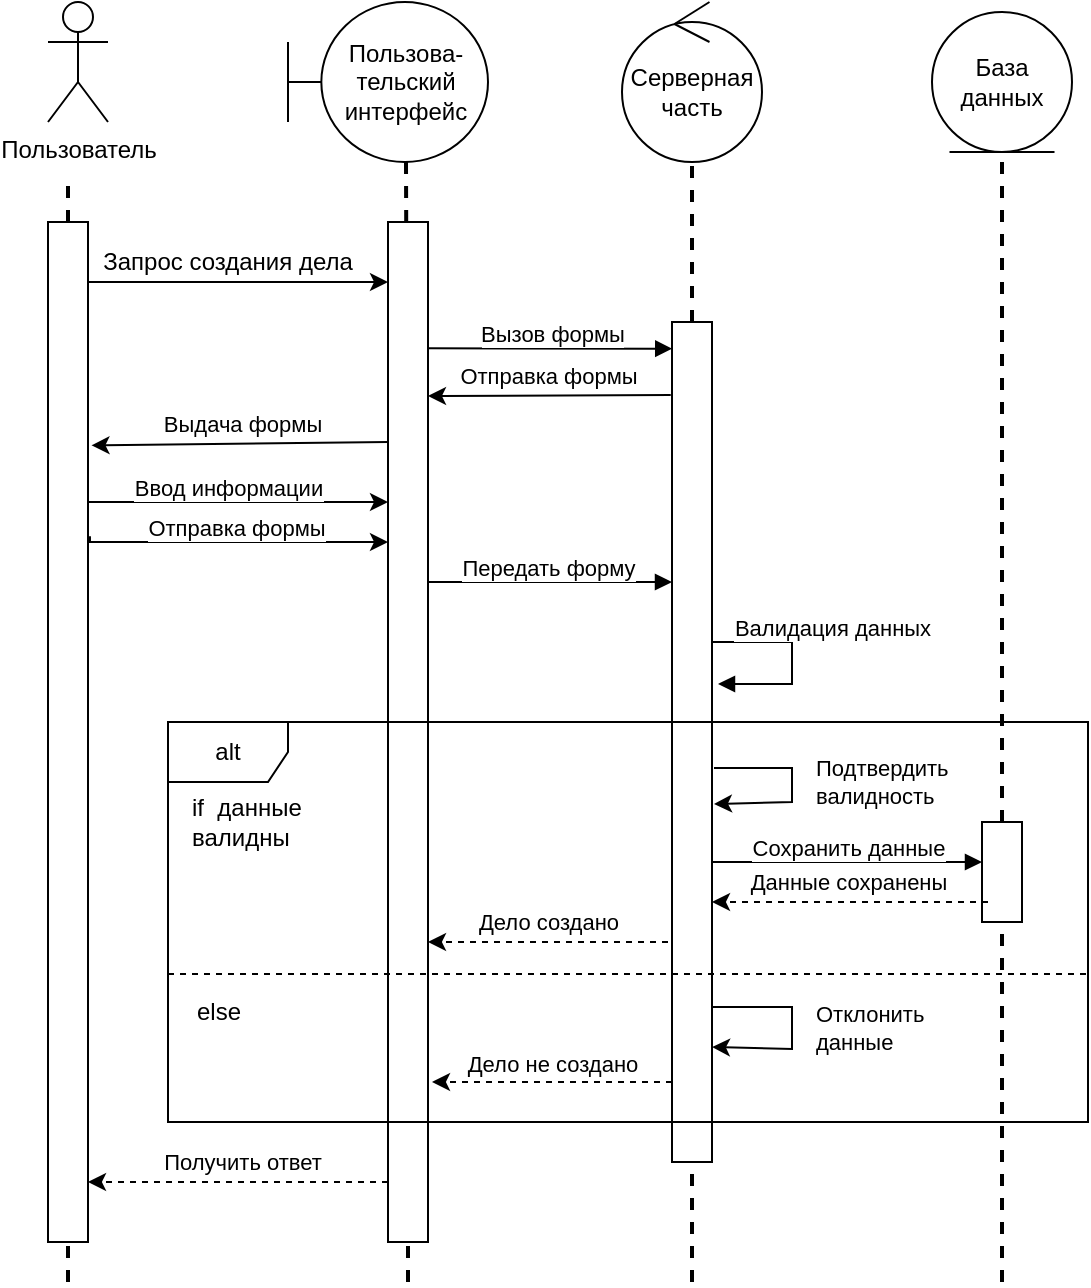 <mxfile version="21.2.8" type="device">
  <diagram id="CVpzIZxZ6FQc-zkJlyMm" name="Страница 1">
    <mxGraphModel dx="1691" dy="556" grid="1" gridSize="10" guides="1" tooltips="1" connect="1" arrows="1" fold="1" page="1" pageScale="1" pageWidth="827" pageHeight="1169" math="0" shadow="0">
      <root>
        <mxCell id="0" />
        <mxCell id="1" parent="0" />
        <mxCell id="GgT9fDXqA0Cxmzo699EA-2" value="Пользователь" style="shape=umlActor;verticalLabelPosition=bottom;verticalAlign=top;html=1;outlineConnect=0;" parent="1" vertex="1">
          <mxGeometry x="-700" y="10" width="30" height="60" as="geometry" />
        </mxCell>
        <mxCell id="GgT9fDXqA0Cxmzo699EA-5" value="Запрос создания дела" style="text;html=1;strokeColor=none;fillColor=none;align=center;verticalAlign=middle;whiteSpace=wrap;rounded=0;" parent="1" vertex="1">
          <mxGeometry x="-700" y="120" width="180" height="40" as="geometry" />
        </mxCell>
        <mxCell id="Dryz8J-gVgUKQ2lueqJI-1" value="Пользова-&lt;br&gt;тельский интерфейс" style="shape=umlBoundary;whiteSpace=wrap;html=1;" parent="1" vertex="1">
          <mxGeometry x="-580" y="10" width="100" height="80" as="geometry" />
        </mxCell>
        <mxCell id="Dryz8J-gVgUKQ2lueqJI-2" value="База данных" style="ellipse;shape=umlEntity;whiteSpace=wrap;html=1;" parent="1" vertex="1">
          <mxGeometry x="-258" y="15" width="70" height="70" as="geometry" />
        </mxCell>
        <mxCell id="80jDLiHwljJUnVOSaJOS-2" value="" style="endArrow=none;dashed=1;html=1;strokeWidth=2;rounded=0;startArrow=none;" parent="1" source="80jDLiHwljJUnVOSaJOS-10" edge="1">
          <mxGeometry width="50" height="50" relative="1" as="geometry">
            <mxPoint x="-520.66" y="1170" as="sourcePoint" />
            <mxPoint x="-521" y="90" as="targetPoint" />
          </mxGeometry>
        </mxCell>
        <mxCell id="80jDLiHwljJUnVOSaJOS-3" value="" style="endArrow=none;dashed=1;html=1;strokeWidth=2;rounded=0;startArrow=none;" parent="1" source="80jDLiHwljJUnVOSaJOS-12" target="Dryz8J-gVgUKQ2lueqJI-2" edge="1">
          <mxGeometry width="50" height="50" relative="1" as="geometry">
            <mxPoint x="-68.16" y="1170" as="sourcePoint" />
            <mxPoint x="-68.5" y="90.0" as="targetPoint" />
          </mxGeometry>
        </mxCell>
        <mxCell id="80jDLiHwljJUnVOSaJOS-4" value="" style="endArrow=none;dashed=1;html=1;strokeWidth=2;rounded=0;startArrow=none;" parent="1" source="80jDLiHwljJUnVOSaJOS-5" edge="1">
          <mxGeometry width="50" height="50" relative="1" as="geometry">
            <mxPoint x="-720" y="1170" as="sourcePoint" />
            <mxPoint x="-690" y="100" as="targetPoint" />
          </mxGeometry>
        </mxCell>
        <mxCell id="80jDLiHwljJUnVOSaJOS-7" value="" style="endArrow=classic;endFill=1;html=1;edgeStyle=orthogonalEdgeStyle;align=left;verticalAlign=top;rounded=0;" parent="1" source="80jDLiHwljJUnVOSaJOS-5" target="80jDLiHwljJUnVOSaJOS-10" edge="1">
          <mxGeometry x="-1" relative="1" as="geometry">
            <mxPoint x="-710" y="170" as="sourcePoint" />
            <mxPoint x="-540" y="190" as="targetPoint" />
            <Array as="points">
              <mxPoint x="-620" y="150" />
              <mxPoint x="-620" y="150" />
            </Array>
          </mxGeometry>
        </mxCell>
        <mxCell id="80jDLiHwljJUnVOSaJOS-39" style="edgeStyle=orthogonalEdgeStyle;rounded=0;orthogonalLoop=1;jettySize=auto;html=1;" parent="1" edge="1">
          <mxGeometry relative="1" as="geometry">
            <mxPoint x="190" y="670" as="targetPoint" />
          </mxGeometry>
        </mxCell>
        <mxCell id="mZSnBwAnfPJ0Uy06w7GG-2" value="Вызов формы" style="endArrow=block;endFill=1;html=1;align=center;verticalAlign=top;rounded=0;entryX=0.006;entryY=0.016;entryDx=0;entryDy=0;entryPerimeter=0;exitX=0.968;exitY=0.112;exitDx=0;exitDy=0;exitPerimeter=0;" parent="1" edge="1">
          <mxGeometry x="0.015" y="20" relative="1" as="geometry">
            <mxPoint x="-510.64" y="183.12" as="sourcePoint" />
            <mxPoint x="-387.88" y="183.36" as="targetPoint" />
            <mxPoint as="offset" />
          </mxGeometry>
        </mxCell>
        <mxCell id="mZSnBwAnfPJ0Uy06w7GG-17" value="" style="endArrow=none;dashed=1;html=1;strokeWidth=2;rounded=0;startArrow=none;" parent="1" source="mZSnBwAnfPJ0Uy06w7GG-21" target="8Y3LxIUDOonehGjc2qs5-1" edge="1">
          <mxGeometry width="50" height="50" relative="1" as="geometry">
            <mxPoint x="-322.16" y="1170" as="sourcePoint" />
            <mxPoint x="-322" y="90" as="targetPoint" />
          </mxGeometry>
        </mxCell>
        <mxCell id="80jDLiHwljJUnVOSaJOS-5" value="" style="rounded=0;whiteSpace=wrap;html=1;" parent="1" vertex="1">
          <mxGeometry x="-700" y="120" width="20" height="510" as="geometry" />
        </mxCell>
        <mxCell id="mZSnBwAnfPJ0Uy06w7GG-19" value="" style="endArrow=none;dashed=1;html=1;strokeWidth=2;rounded=0;startArrow=none;" parent="1" edge="1">
          <mxGeometry width="50" height="50" relative="1" as="geometry">
            <mxPoint x="-690" y="650" as="sourcePoint" />
            <mxPoint x="-690" y="630" as="targetPoint" />
          </mxGeometry>
        </mxCell>
        <mxCell id="80jDLiHwljJUnVOSaJOS-10" value="" style="rounded=0;whiteSpace=wrap;html=1;" parent="1" vertex="1">
          <mxGeometry x="-530" y="120" width="20" height="510" as="geometry" />
        </mxCell>
        <mxCell id="mZSnBwAnfPJ0Uy06w7GG-21" value="" style="rounded=0;whiteSpace=wrap;html=1;" parent="1" vertex="1">
          <mxGeometry x="-388" y="170" width="20" height="420" as="geometry" />
        </mxCell>
        <mxCell id="mZSnBwAnfPJ0Uy06w7GG-22" value="" style="endArrow=none;dashed=1;html=1;strokeWidth=2;rounded=0;startArrow=none;" parent="1" target="mZSnBwAnfPJ0Uy06w7GG-21" edge="1">
          <mxGeometry width="50" height="50" relative="1" as="geometry">
            <mxPoint x="-378" y="650" as="sourcePoint" />
            <mxPoint x="-322.05" y="690" as="targetPoint" />
          </mxGeometry>
        </mxCell>
        <mxCell id="80jDLiHwljJUnVOSaJOS-12" value="" style="rounded=0;whiteSpace=wrap;html=1;" parent="1" vertex="1">
          <mxGeometry x="-233" y="420" width="20" height="50" as="geometry" />
        </mxCell>
        <mxCell id="mZSnBwAnfPJ0Uy06w7GG-23" value="" style="endArrow=none;dashed=1;html=1;strokeWidth=2;rounded=0;startArrow=none;" parent="1" target="80jDLiHwljJUnVOSaJOS-12" edge="1">
          <mxGeometry width="50" height="50" relative="1" as="geometry">
            <mxPoint x="-223" y="650" as="sourcePoint" />
            <mxPoint x="-68.5" y="90.0" as="targetPoint" />
          </mxGeometry>
        </mxCell>
        <mxCell id="8Y3LxIUDOonehGjc2qs5-1" value="Серверная часть" style="ellipse;shape=umlControl;whiteSpace=wrap;html=1;" parent="1" vertex="1">
          <mxGeometry x="-413" y="10" width="70" height="80" as="geometry" />
        </mxCell>
        <mxCell id="2JbgoP7T0dCr4Jy_Mh9x-1" value="Отправка формы" style="rounded=0;orthogonalLoop=1;jettySize=auto;html=1;exitX=-0.031;exitY=0.086;exitDx=0;exitDy=0;exitPerimeter=0;" parent="1" edge="1">
          <mxGeometry x="0.011" y="-10" relative="1" as="geometry">
            <mxPoint x="-388.62" y="206.56" as="sourcePoint" />
            <mxPoint x="-510" y="207" as="targetPoint" />
            <mxPoint as="offset" />
          </mxGeometry>
        </mxCell>
        <mxCell id="2JbgoP7T0dCr4Jy_Mh9x-2" value="Выдача формы" style="rounded=0;orthogonalLoop=1;jettySize=auto;html=1;entryX=1.087;entryY=0.219;entryDx=0;entryDy=0;entryPerimeter=0;" parent="1" target="80jDLiHwljJUnVOSaJOS-5" edge="1">
          <mxGeometry x="-0.016" y="-10" relative="1" as="geometry">
            <mxPoint x="-530" y="230" as="sourcePoint" />
            <mxPoint x="-500" y="220" as="targetPoint" />
            <mxPoint as="offset" />
          </mxGeometry>
        </mxCell>
        <mxCell id="2JbgoP7T0dCr4Jy_Mh9x-4" value="Ввод информации" style="endArrow=classic;endFill=1;html=1;edgeStyle=orthogonalEdgeStyle;align=center;verticalAlign=top;rounded=0;" parent="1" edge="1">
          <mxGeometry x="-0.067" y="20" relative="1" as="geometry">
            <mxPoint x="-680" y="260" as="sourcePoint" />
            <mxPoint x="-530" y="260" as="targetPoint" />
            <Array as="points" />
            <mxPoint as="offset" />
          </mxGeometry>
        </mxCell>
        <mxCell id="2JbgoP7T0dCr4Jy_Mh9x-5" value="Отправка формы" style="endArrow=classic;endFill=1;html=1;edgeStyle=orthogonalEdgeStyle;align=center;verticalAlign=top;rounded=0;exitX=1.049;exitY=0.308;exitDx=0;exitDy=0;exitPerimeter=0;" parent="1" source="80jDLiHwljJUnVOSaJOS-5" edge="1">
          <mxGeometry y="20" relative="1" as="geometry">
            <mxPoint x="-710" y="280" as="sourcePoint" />
            <mxPoint x="-530" y="280" as="targetPoint" />
            <Array as="points">
              <mxPoint x="-679" y="280" />
            </Array>
            <mxPoint as="offset" />
          </mxGeometry>
        </mxCell>
        <mxCell id="2JbgoP7T0dCr4Jy_Mh9x-7" value="Передать форму" style="endArrow=block;endFill=1;html=1;edgeStyle=orthogonalEdgeStyle;align=center;verticalAlign=top;rounded=0;" parent="1" edge="1">
          <mxGeometry x="-0.016" y="20" relative="1" as="geometry">
            <mxPoint x="-510" y="300" as="sourcePoint" />
            <mxPoint x="-388" y="300" as="targetPoint" />
            <Array as="points">
              <mxPoint x="-468" y="300" />
              <mxPoint x="-468" y="300" />
            </Array>
            <mxPoint as="offset" />
          </mxGeometry>
        </mxCell>
        <mxCell id="2JbgoP7T0dCr4Jy_Mh9x-9" value="Валидация данных" style="endArrow=block;endFill=1;html=1;edgeStyle=orthogonalEdgeStyle;align=center;verticalAlign=top;rounded=0;" parent="1" edge="1">
          <mxGeometry x="-0.183" y="28" relative="1" as="geometry">
            <mxPoint x="-368" y="330" as="sourcePoint" />
            <mxPoint x="-365" y="351" as="targetPoint" />
            <Array as="points">
              <mxPoint x="-328" y="330" />
              <mxPoint x="-328" y="351" />
            </Array>
            <mxPoint x="-8" y="-20" as="offset" />
          </mxGeometry>
        </mxCell>
        <mxCell id="2JbgoP7T0dCr4Jy_Mh9x-10" value="Подтвердить&lt;br&gt;валидность" style="rounded=0;orthogonalLoop=1;jettySize=auto;html=1;align=left;" parent="1" edge="1">
          <mxGeometry x="-0.027" y="10" relative="1" as="geometry">
            <mxPoint x="-367" y="393" as="sourcePoint" />
            <mxPoint x="-367" y="411" as="targetPoint" />
            <mxPoint as="offset" />
            <Array as="points">
              <mxPoint x="-328" y="393" />
              <mxPoint x="-328" y="410" />
            </Array>
          </mxGeometry>
        </mxCell>
        <mxCell id="2JbgoP7T0dCr4Jy_Mh9x-11" value="Отклонить&lt;br&gt;данные" style="rounded=0;orthogonalLoop=1;jettySize=auto;html=1;align=left;" parent="1" edge="1">
          <mxGeometry x="-0.01" y="10" relative="1" as="geometry">
            <mxPoint x="-368" y="512.5" as="sourcePoint" />
            <mxPoint x="-368" y="532.5" as="targetPoint" />
            <mxPoint as="offset" />
            <Array as="points">
              <mxPoint x="-328" y="512.5" />
              <mxPoint x="-328" y="533.5" />
            </Array>
          </mxGeometry>
        </mxCell>
        <mxCell id="2JbgoP7T0dCr4Jy_Mh9x-12" value="Дело создано" style="rounded=0;orthogonalLoop=1;jettySize=auto;html=1;dashed=1;" parent="1" edge="1">
          <mxGeometry x="0.004" y="-10" relative="1" as="geometry">
            <mxPoint x="-390" y="480" as="sourcePoint" />
            <mxPoint x="-510" y="480" as="targetPoint" />
            <mxPoint as="offset" />
          </mxGeometry>
        </mxCell>
        <mxCell id="2JbgoP7T0dCr4Jy_Mh9x-14" value="Дело не создано" style="rounded=0;orthogonalLoop=1;jettySize=auto;html=1;dashed=1;" parent="1" edge="1">
          <mxGeometry y="-9" relative="1" as="geometry">
            <mxPoint x="-388" y="550" as="sourcePoint" />
            <mxPoint x="-508" y="550" as="targetPoint" />
            <mxPoint as="offset" />
          </mxGeometry>
        </mxCell>
        <mxCell id="2JbgoP7T0dCr4Jy_Mh9x-15" value="Сохранить данные" style="endArrow=block;endFill=1;html=1;align=center;verticalAlign=top;rounded=0;" parent="1" edge="1">
          <mxGeometry x="0.006" y="20" relative="1" as="geometry">
            <mxPoint x="-368" y="440" as="sourcePoint" />
            <mxPoint x="-233" y="440" as="targetPoint" />
            <mxPoint as="offset" />
          </mxGeometry>
        </mxCell>
        <mxCell id="2JbgoP7T0dCr4Jy_Mh9x-17" value="&amp;nbsp; &amp;nbsp;if&amp;nbsp; данные&lt;br&gt;&amp;nbsp; &amp;nbsp;валидны" style="text;html=1;align=left;verticalAlign=middle;resizable=0;points=[];autosize=1;strokeColor=none;fillColor=none;" parent="1" vertex="1">
          <mxGeometry x="-640" y="400" width="90" height="40" as="geometry" />
        </mxCell>
        <mxCell id="2JbgoP7T0dCr4Jy_Mh9x-18" value="else" style="text;html=1;align=center;verticalAlign=middle;resizable=0;points=[];autosize=1;strokeColor=none;fillColor=none;" parent="1" vertex="1">
          <mxGeometry x="-640" y="500" width="50" height="30" as="geometry" />
        </mxCell>
        <mxCell id="2JbgoP7T0dCr4Jy_Mh9x-19" value="" style="line;strokeWidth=1;fillColor=none;align=left;verticalAlign=middle;spacingTop=-1;spacingLeft=3;spacingRight=3;rotatable=0;labelPosition=right;points=[];portConstraint=eastwest;strokeColor=inherit;dashed=1;" parent="1" vertex="1">
          <mxGeometry x="-640" y="492" width="460" height="8" as="geometry" />
        </mxCell>
        <mxCell id="2JbgoP7T0dCr4Jy_Mh9x-16" value="alt" style="shape=umlFrame;whiteSpace=wrap;html=1;pointerEvents=0;" parent="1" vertex="1">
          <mxGeometry x="-640" y="370" width="460" height="200" as="geometry" />
        </mxCell>
        <mxCell id="2JbgoP7T0dCr4Jy_Mh9x-23" value="Получить ответ" style="rounded=0;orthogonalLoop=1;jettySize=auto;html=1;dashed=1;" parent="1" edge="1">
          <mxGeometry x="-0.018" y="-10" relative="1" as="geometry">
            <mxPoint x="-530" y="600" as="sourcePoint" />
            <mxPoint x="-680" y="600" as="targetPoint" />
            <mxPoint as="offset" />
          </mxGeometry>
        </mxCell>
        <mxCell id="2JbgoP7T0dCr4Jy_Mh9x-25" value="" style="endArrow=none;dashed=1;html=1;strokeWidth=2;rounded=0;startArrow=none;" parent="1" edge="1">
          <mxGeometry width="50" height="50" relative="1" as="geometry">
            <mxPoint x="-520" y="650" as="sourcePoint" />
            <mxPoint x="-520" y="630" as="targetPoint" />
          </mxGeometry>
        </mxCell>
        <mxCell id="JlN1_m4U1AHtdjDDz1R3-1" value="Данные сохранены" style="rounded=0;orthogonalLoop=1;jettySize=auto;html=1;dashed=1;" edge="1" parent="1">
          <mxGeometry x="0.015" y="-10" relative="1" as="geometry">
            <mxPoint x="-230" y="460" as="sourcePoint" />
            <mxPoint x="-368" y="460.0" as="targetPoint" />
            <mxPoint as="offset" />
          </mxGeometry>
        </mxCell>
      </root>
    </mxGraphModel>
  </diagram>
</mxfile>
